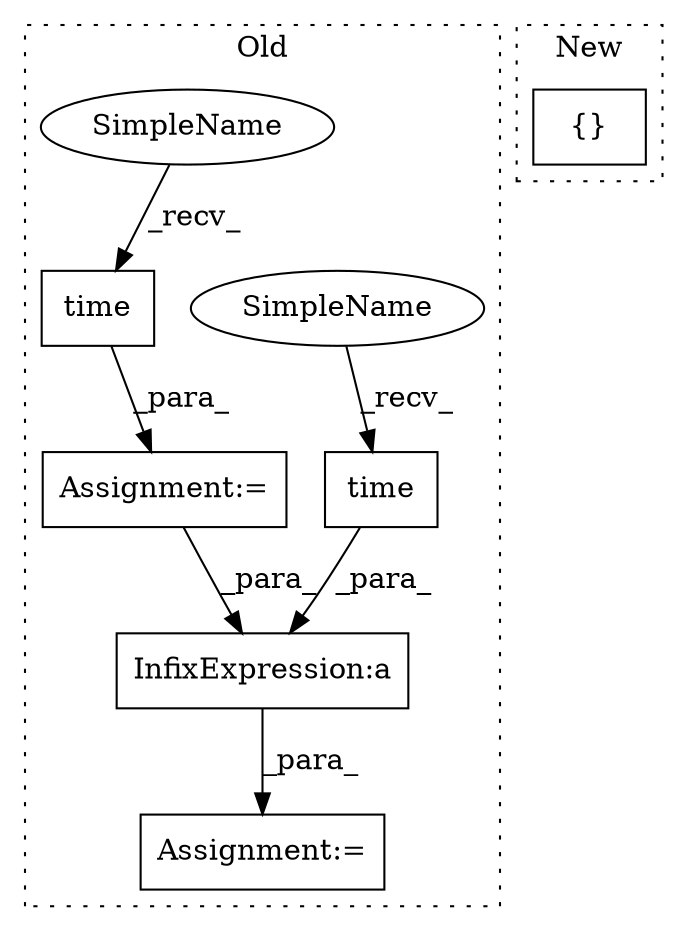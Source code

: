 digraph G {
subgraph cluster0 {
1 [label="time" a="32" s="1976" l="6" shape="box"];
3 [label="InfixExpression:a" a="27" s="2167" l="3" shape="box"];
4 [label="Assignment:=" a="7" s="2154" l="1" shape="box"];
5 [label="time" a="32" s="2161" l="6" shape="box"];
6 [label="Assignment:=" a="7" s="1970" l="1" shape="box"];
7 [label="SimpleName" a="42" s="2156" l="4" shape="ellipse"];
8 [label="SimpleName" a="42" s="1971" l="4" shape="ellipse"];
label = "Old";
style="dotted";
}
subgraph cluster1 {
2 [label="{}" a="4" s="697,703" l="1,1" shape="box"];
label = "New";
style="dotted";
}
1 -> 6 [label="_para_"];
3 -> 4 [label="_para_"];
5 -> 3 [label="_para_"];
6 -> 3 [label="_para_"];
7 -> 5 [label="_recv_"];
8 -> 1 [label="_recv_"];
}